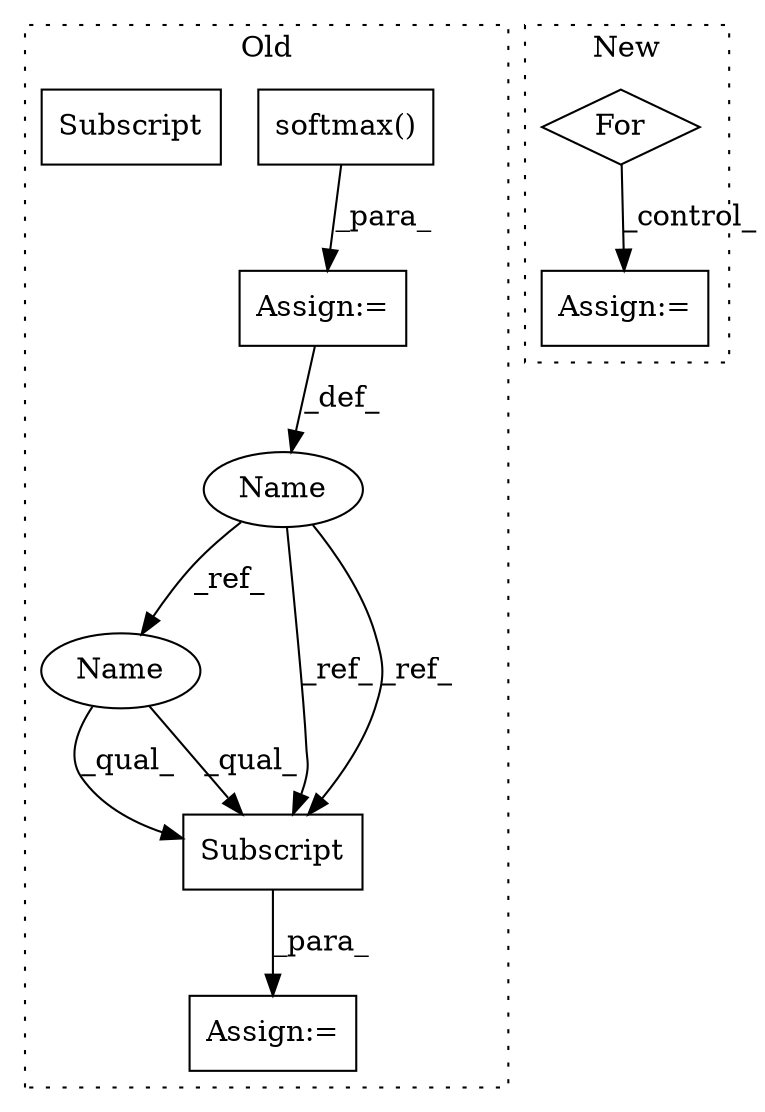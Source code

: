 digraph G {
subgraph cluster0 {
1 [label="softmax()" a="75" s="1645" l="42" shape="box"];
3 [label="Assign:=" a="68" s="1642" l="3" shape="box"];
4 [label="Assign:=" a="68" s="1718" l="3" shape="box"];
5 [label="Name" a="87" s="1637" l="5" shape="ellipse"];
6 [label="Subscript" a="63" s="1721,0" l="11,0" shape="box"];
8 [label="Name" a="87" s="1721" l="5" shape="ellipse"];
9 [label="Subscript" a="63" s="1721,0" l="11,0" shape="box"];
label = "Old";
style="dotted";
}
subgraph cluster1 {
2 [label="For" a="107" s="2261,2280" l="4,18" shape="diamond"];
7 [label="Assign:=" a="68" s="2312" l="3" shape="box"];
label = "New";
style="dotted";
}
1 -> 3 [label="_para_"];
2 -> 7 [label="_control_"];
3 -> 5 [label="_def_"];
5 -> 9 [label="_ref_"];
5 -> 9 [label="_ref_"];
5 -> 8 [label="_ref_"];
8 -> 9 [label="_qual_"];
8 -> 9 [label="_qual_"];
9 -> 4 [label="_para_"];
}